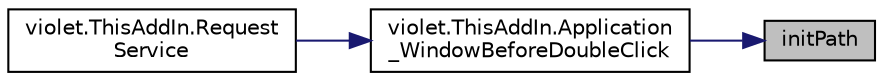 digraph "initPath"
{
 // LATEX_PDF_SIZE
  edge [fontname="Helvetica",fontsize="10",labelfontname="Helvetica",labelfontsize="10"];
  node [fontname="Helvetica",fontsize="10",shape=record];
  rankdir="RL";
  Node219 [label="initPath",height=0.2,width=0.4,color="black", fillcolor="grey75", style="filled", fontcolor="black",tooltip="載入圖片"];
  Node219 -> Node220 [dir="back",color="midnightblue",fontsize="10",style="solid",fontname="Helvetica"];
  Node220 [label="violet.ThisAddIn.Application\l_WindowBeforeDoubleClick",height=0.2,width=0.4,color="black", fillcolor="white", style="filled",URL="$classviolet_1_1ThisAddIn.html#aa494af8af0bf8a93c32c525d56ca863a",tooltip=" "];
  Node220 -> Node221 [dir="back",color="midnightblue",fontsize="10",style="solid",fontname="Helvetica"];
  Node221 [label="violet.ThisAddIn.Request\lService",height=0.2,width=0.4,color="black", fillcolor="white", style="filled",URL="$classviolet_1_1ThisAddIn.html#a2a2663e65ebffe71ea25933a00b45b43",tooltip=" "];
}
